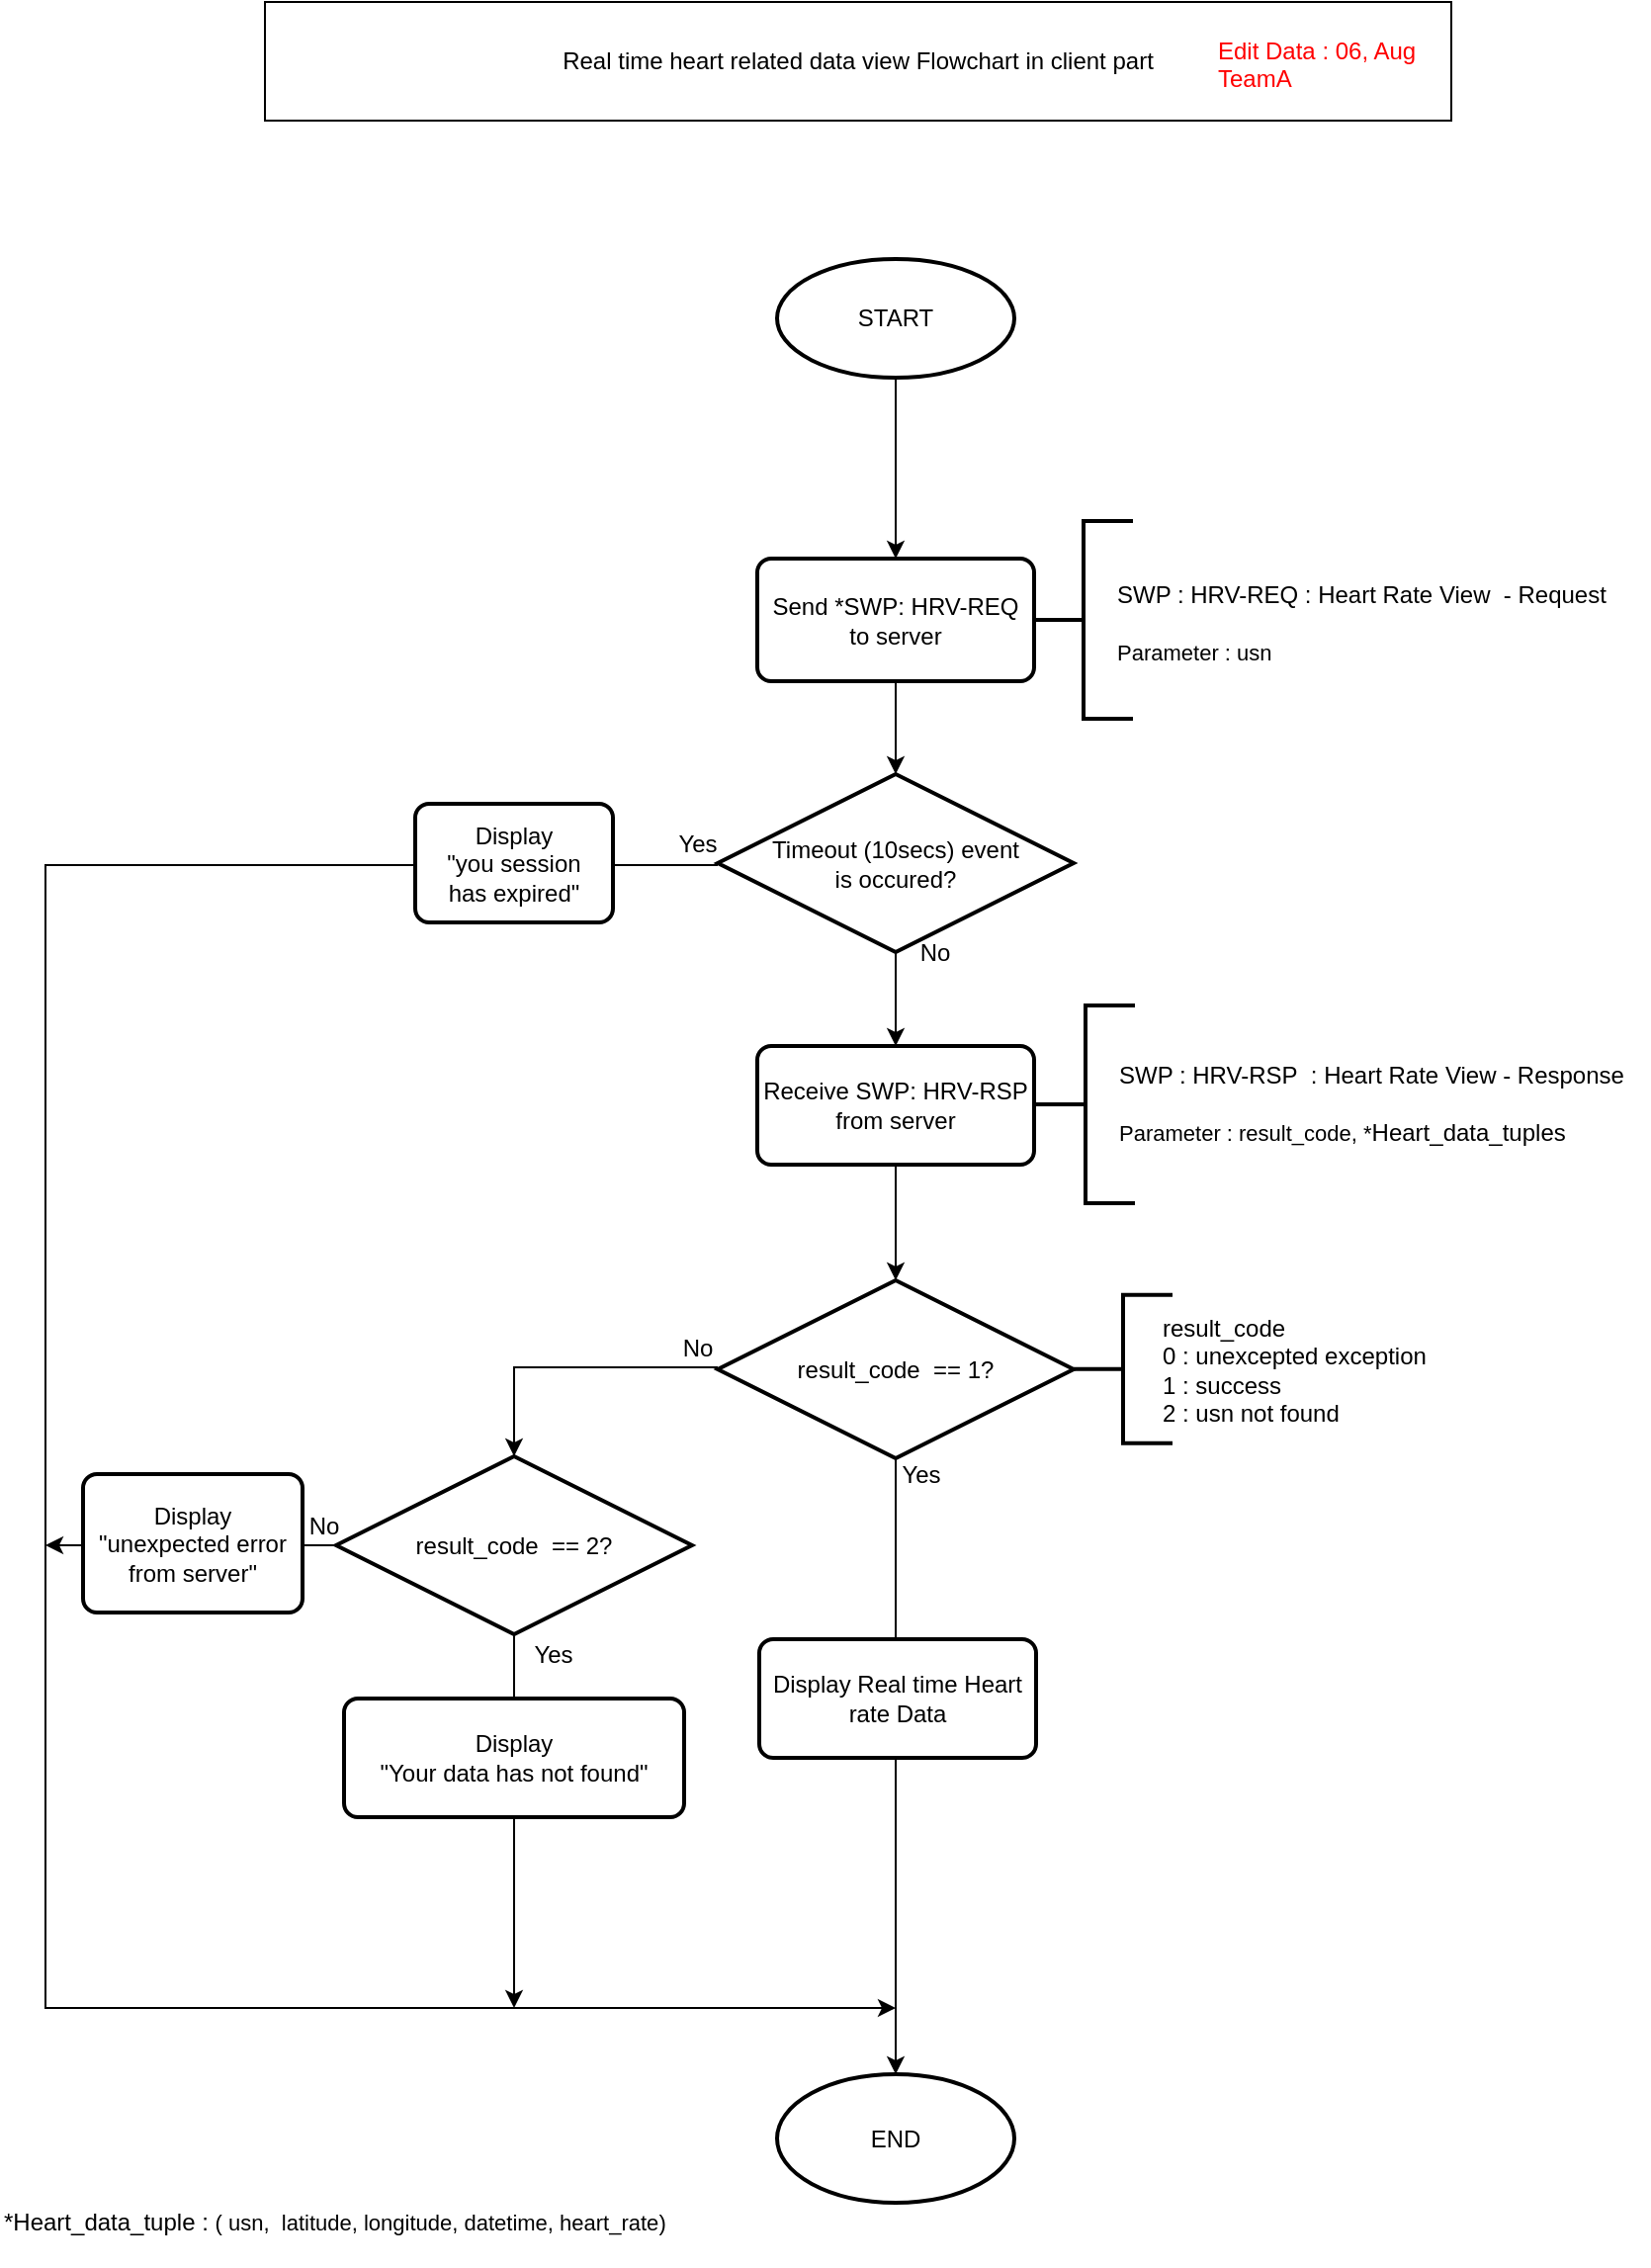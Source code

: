 <mxfile version="11.1.4" type="google"><diagram id="ia7t1oqt6BNSI22U0vGw" name="페이지-1"><mxGraphModel dx="1278" dy="3890" grid="1" gridSize="10" guides="1" tooltips="1" connect="1" arrows="1" fold="1" page="1" pageScale="1" pageWidth="1169" pageHeight="1654" math="0" shadow="0"><root><mxCell id="0"/><mxCell id="1" parent="0"/><mxCell id="wuo7K9CT6VW3bil6QfqF-33" style="edgeStyle=orthogonalEdgeStyle;rounded=0;orthogonalLoop=1;jettySize=auto;html=1;exitX=0.5;exitY=1;exitDx=0;exitDy=0;exitPerimeter=0;entryX=0.5;entryY=0;entryDx=0;entryDy=0;" parent="1" source="wuo7K9CT6VW3bil6QfqF-2" target="wuo7K9CT6VW3bil6QfqF-3" edge="1"><mxGeometry relative="1" as="geometry"/></mxCell><mxCell id="wuo7K9CT6VW3bil6QfqF-2" value="START" style="strokeWidth=2;html=1;shape=mxgraph.flowchart.start_1;whiteSpace=wrap;" parent="1" vertex="1"><mxGeometry x="549" y="-3140" width="120" height="60" as="geometry"/></mxCell><mxCell id="wuo7K9CT6VW3bil6QfqF-3" value="&lt;div&gt;Send *SWP: HRV-REQ&lt;/div&gt;&lt;div&gt;to server&lt;br&gt;&lt;/div&gt;" style="rounded=1;whiteSpace=wrap;html=1;absoluteArcSize=1;arcSize=14;strokeWidth=2;" parent="1" vertex="1"><mxGeometry x="539" y="-2988.5" width="140" height="62" as="geometry"/></mxCell><mxCell id="wuo7K9CT6VW3bil6QfqF-4" value="" style="strokeWidth=2;html=1;shape=mxgraph.flowchart.annotation_2;align=left;pointerEvents=1" parent="1" vertex="1"><mxGeometry x="679" y="-3007.5" width="50" height="100" as="geometry"/></mxCell><mxCell id="wuo7K9CT6VW3bil6QfqF-5" value="" style="edgeStyle=orthogonalEdgeStyle;rounded=0;orthogonalLoop=1;jettySize=auto;html=1;" parent="1" source="wuo7K9CT6VW3bil6QfqF-7" edge="1"><mxGeometry relative="1" as="geometry"><mxPoint x="609" y="-2255.5" as="targetPoint"/><Array as="points"><mxPoint x="179" y="-2833.5"/><mxPoint x="179" y="-2255.5"/><mxPoint x="299" y="-2255.5"/></Array></mxGeometry></mxCell><mxCell id="wuo7K9CT6VW3bil6QfqF-6" value="" style="edgeStyle=orthogonalEdgeStyle;rounded=0;orthogonalLoop=1;jettySize=auto;html=1;" parent="1" source="wuo7K9CT6VW3bil6QfqF-7" target="wuo7K9CT6VW3bil6QfqF-9" edge="1"><mxGeometry relative="1" as="geometry"/></mxCell><mxCell id="wuo7K9CT6VW3bil6QfqF-7" value="&lt;div&gt;Timeout (10secs) event &lt;br&gt;&lt;/div&gt;&lt;div&gt;is occured?&lt;br&gt;&lt;/div&gt;" style="strokeWidth=2;html=1;shape=mxgraph.flowchart.decision;whiteSpace=wrap;" parent="1" vertex="1"><mxGeometry x="519" y="-2879.5" width="180" height="90" as="geometry"/></mxCell><mxCell id="wuo7K9CT6VW3bil6QfqF-8" value="" style="edgeStyle=orthogonalEdgeStyle;rounded=0;orthogonalLoop=1;jettySize=auto;html=1;" parent="1" source="wuo7K9CT6VW3bil6QfqF-9" target="wuo7K9CT6VW3bil6QfqF-19" edge="1"><mxGeometry relative="1" as="geometry"/></mxCell><mxCell id="wuo7K9CT6VW3bil6QfqF-9" value="&lt;div&gt;Receive SWP: HRV&lt;span&gt;-RSP&lt;/span&gt;&lt;/div&gt;&lt;div&gt;from server&lt;/div&gt;" style="rounded=1;whiteSpace=wrap;html=1;absoluteArcSize=1;arcSize=14;strokeWidth=2;" parent="1" vertex="1"><mxGeometry x="539" y="-2742" width="140" height="60" as="geometry"/></mxCell><mxCell id="wuo7K9CT6VW3bil6QfqF-10" value="" style="strokeWidth=2;html=1;shape=mxgraph.flowchart.annotation_2;align=left;pointerEvents=1" parent="1" vertex="1"><mxGeometry x="680" y="-2762.5" width="50" height="100" as="geometry"/></mxCell><mxCell id="wuo7K9CT6VW3bil6QfqF-11" value="END" style="strokeWidth=2;html=1;shape=mxgraph.flowchart.start_1;whiteSpace=wrap;" parent="1" vertex="1"><mxGeometry x="549" y="-2222" width="120" height="65" as="geometry"/></mxCell><mxCell id="wuo7K9CT6VW3bil6QfqF-12" value="" style="endArrow=classic;html=1;entryX=0.5;entryY=0;entryDx=0;entryDy=0;entryPerimeter=0;exitX=0.5;exitY=1;exitDx=0;exitDy=0;" parent="1" source="wuo7K9CT6VW3bil6QfqF-3" target="wuo7K9CT6VW3bil6QfqF-7" edge="1"><mxGeometry width="50" height="50" relative="1" as="geometry"><mxPoint x="858" y="-3109.5" as="sourcePoint"/><mxPoint x="728" y="-3049.5" as="targetPoint"/></mxGeometry></mxCell><mxCell id="wuo7K9CT6VW3bil6QfqF-13" value="No" style="text;html=1;strokeColor=none;fillColor=none;align=center;verticalAlign=middle;whiteSpace=wrap;rounded=0;" parent="1" vertex="1"><mxGeometry x="609" y="-2799.5" width="40" height="20" as="geometry"/></mxCell><mxCell id="wuo7K9CT6VW3bil6QfqF-14" value="Yes" style="text;html=1;strokeColor=none;fillColor=none;align=center;verticalAlign=middle;whiteSpace=wrap;rounded=0;" parent="1" vertex="1"><mxGeometry x="489" y="-2854.5" width="40" height="20" as="geometry"/></mxCell><mxCell id="wuo7K9CT6VW3bil6QfqF-15" value="SWP : HRV-REQ : Heart Rate View&amp;nbsp; - Request&lt;br&gt;&lt;span style=&quot;font-size: 11px ; text-align: center ; white-space: normal&quot;&gt;&lt;br&gt;Parameter : usn&lt;/span&gt;&lt;br&gt;&lt;div&gt;&lt;br&gt;&lt;/div&gt;" style="text;html=1;resizable=0;points=[];autosize=1;align=left;verticalAlign=top;spacingTop=-4;" parent="1" vertex="1"><mxGeometry x="719" y="-2980.5" width="260" height="60" as="geometry"/></mxCell><mxCell id="wuo7K9CT6VW3bil6QfqF-16" value="SWP : HRV-RSP&amp;nbsp; : Heart Rate View&amp;nbsp;- Response&lt;br&gt;&lt;br&gt;&lt;span style=&quot;font-size: 11px ; text-align: center ; white-space: normal&quot;&gt;Parameter : result_code, *&lt;/span&gt;Heart_data_tuples&amp;nbsp;&lt;br&gt;&lt;div&gt;&lt;br&gt;&lt;/div&gt;&lt;div&gt;&lt;br&gt;&lt;/div&gt;" style="text;html=1;resizable=0;points=[];autosize=1;align=left;verticalAlign=top;spacingTop=-4;" parent="1" vertex="1"><mxGeometry x="720" y="-2737.5" width="270" height="70" as="geometry"/></mxCell><mxCell id="wuo7K9CT6VW3bil6QfqF-18" value="" style="edgeStyle=orthogonalEdgeStyle;rounded=0;orthogonalLoop=1;jettySize=auto;html=1;" parent="1" source="wuo7K9CT6VW3bil6QfqF-19" target="wuo7K9CT6VW3bil6QfqF-11" edge="1"><mxGeometry relative="1" as="geometry"/></mxCell><mxCell id="wuo7K9CT6VW3bil6QfqF-19" value="result_code&amp;nbsp;&amp;nbsp;== 1?" style="strokeWidth=2;html=1;shape=mxgraph.flowchart.decision;whiteSpace=wrap;" parent="1" vertex="1"><mxGeometry x="519" y="-2623.5" width="180" height="90" as="geometry"/></mxCell><mxCell id="wuo7K9CT6VW3bil6QfqF-21" value="&lt;div&gt;Display&lt;/div&gt;&lt;div&gt; &quot;you session &lt;br&gt;&lt;/div&gt;&lt;div&gt;has expired&quot;&lt;br&gt;&lt;/div&gt;" style="rounded=1;whiteSpace=wrap;html=1;absoluteArcSize=1;arcSize=14;strokeWidth=2;" parent="1" vertex="1"><mxGeometry x="366" y="-2864.5" width="100" height="60" as="geometry"/></mxCell><mxCell id="wuo7K9CT6VW3bil6QfqF-22" value="" style="group" parent="1" vertex="1" connectable="0"><mxGeometry x="290" y="-3270" width="600" height="60" as="geometry"/></mxCell><mxCell id="wuo7K9CT6VW3bil6QfqF-23" value="Real time heart related data view Flowchart in client part" style="rounded=0;whiteSpace=wrap;html=1;" parent="wuo7K9CT6VW3bil6QfqF-22" vertex="1"><mxGeometry width="600" height="60" as="geometry"/></mxCell><mxCell id="wuo7K9CT6VW3bil6QfqF-24" value="&lt;div&gt;&lt;span&gt;Edit Data : 06, Aug&lt;/span&gt;&lt;/div&gt;&lt;div&gt;&lt;span&gt;TeamA&lt;/span&gt;&lt;/div&gt;" style="text;html=1;resizable=0;points=[];autosize=1;align=left;verticalAlign=top;spacingTop=-4;fontStyle=0;fontColor=#FF0000;" parent="wuo7K9CT6VW3bil6QfqF-22" vertex="1"><mxGeometry x="480" y="15" width="110" height="30" as="geometry"/></mxCell><mxCell id="wuo7K9CT6VW3bil6QfqF-34" value="&lt;div&gt;Display Real time Heart rate Data&lt;/div&gt;" style="rounded=1;whiteSpace=wrap;html=1;absoluteArcSize=1;arcSize=14;strokeWidth=2;" parent="1" vertex="1"><mxGeometry x="540" y="-2442" width="140" height="60" as="geometry"/></mxCell><mxCell id="3VJbSKLQad4ncvA7cyym-1" value="" style="edgeStyle=orthogonalEdgeStyle;rounded=0;orthogonalLoop=1;jettySize=auto;html=1;entryX=0.5;entryY=0;entryDx=0;entryDy=0;entryPerimeter=0;exitX=0;exitY=0.5;exitDx=0;exitDy=0;exitPerimeter=0;" parent="1" target="3VJbSKLQad4ncvA7cyym-4" edge="1"><mxGeometry relative="1" as="geometry"><mxPoint x="519" y="-2579.5" as="sourcePoint"/><mxPoint x="399" y="-2579.5" as="targetPoint"/><Array as="points"><mxPoint x="416" y="-2579"/></Array></mxGeometry></mxCell><mxCell id="3VJbSKLQad4ncvA7cyym-2" value="No" style="text;html=1;strokeColor=none;fillColor=none;align=center;verticalAlign=middle;whiteSpace=wrap;rounded=0;" parent="1" vertex="1"><mxGeometry x="489" y="-2599.5" width="40" height="20" as="geometry"/></mxCell><mxCell id="3VJbSKLQad4ncvA7cyym-3" value="" style="edgeStyle=orthogonalEdgeStyle;rounded=0;orthogonalLoop=1;jettySize=auto;html=1;" parent="1" source="3VJbSKLQad4ncvA7cyym-4" edge="1"><mxGeometry relative="1" as="geometry"><mxPoint x="179" y="-2489.5" as="targetPoint"/><Array as="points"><mxPoint x="189" y="-2489.5"/></Array></mxGeometry></mxCell><mxCell id="3VJbSKLQad4ncvA7cyym-9" value="" style="edgeStyle=orthogonalEdgeStyle;rounded=0;orthogonalLoop=1;jettySize=auto;html=1;" parent="1" source="3VJbSKLQad4ncvA7cyym-4" edge="1"><mxGeometry relative="1" as="geometry"><mxPoint x="416" y="-2255.5" as="targetPoint"/></mxGeometry></mxCell><mxCell id="3VJbSKLQad4ncvA7cyym-4" value="result_code&amp;nbsp;&amp;nbsp;== 2?" style="strokeWidth=2;html=1;shape=mxgraph.flowchart.decision;whiteSpace=wrap;" parent="1" vertex="1"><mxGeometry x="326" y="-2534.5" width="180" height="90" as="geometry"/></mxCell><mxCell id="3VJbSKLQad4ncvA7cyym-6" value="&lt;div&gt;Display &lt;br&gt;&lt;/div&gt;&lt;div&gt;&quot;Your data has not found&quot;&lt;br&gt;&lt;/div&gt;" style="rounded=1;whiteSpace=wrap;html=1;absoluteArcSize=1;arcSize=14;strokeWidth=2;" parent="1" vertex="1"><mxGeometry x="330" y="-2412" width="172" height="60" as="geometry"/></mxCell><mxCell id="3VJbSKLQad4ncvA7cyym-7" value="&lt;div&gt;Display&lt;/div&gt;&lt;div&gt;&quot;unexpected error from server&quot;&lt;/div&gt;" style="rounded=1;whiteSpace=wrap;html=1;absoluteArcSize=1;arcSize=14;strokeWidth=2;" parent="1" vertex="1"><mxGeometry x="198" y="-2525.5" width="111" height="70" as="geometry"/></mxCell><mxCell id="3VJbSKLQad4ncvA7cyym-11" value="Yes" style="text;html=1;strokeColor=none;fillColor=none;align=center;verticalAlign=middle;whiteSpace=wrap;rounded=0;" parent="1" vertex="1"><mxGeometry x="602" y="-2535.5" width="40" height="20" as="geometry"/></mxCell><mxCell id="3VJbSKLQad4ncvA7cyym-14" value="Yes" style="text;html=1;strokeColor=none;fillColor=none;align=center;verticalAlign=middle;whiteSpace=wrap;rounded=0;" parent="1" vertex="1"><mxGeometry x="416" y="-2444.5" width="40" height="20" as="geometry"/></mxCell><mxCell id="3VJbSKLQad4ncvA7cyym-15" value="No" style="text;html=1;strokeColor=none;fillColor=none;align=center;verticalAlign=middle;whiteSpace=wrap;rounded=0;" parent="1" vertex="1"><mxGeometry x="300" y="-2509.5" width="40" height="20" as="geometry"/></mxCell><mxCell id="ne0yMS5dmmVgzBFa4Pdq-1" value="" style="strokeWidth=2;html=1;shape=mxgraph.flowchart.annotation_2;align=left;pointerEvents=1" parent="1" vertex="1"><mxGeometry x="699" y="-2616.1" width="50" height="75" as="geometry"/></mxCell><mxCell id="ne0yMS5dmmVgzBFa4Pdq-2" value="result_code&lt;br&gt;0 : unexcepted exception&lt;br&gt;1 : success&lt;br&gt;2 : usn not found" style="text;html=1;strokeColor=none;fillColor=none;align=left;verticalAlign=middle;whiteSpace=wrap;rounded=0;" parent="1" vertex="1"><mxGeometry x="742" y="-2604.5" width="166" height="52" as="geometry"/></mxCell><mxCell id="FJUbMKbPmlkV9GmLB5AR-1" value="*Heart_data_tuple :&amp;nbsp;&lt;span style=&quot;font-size: 11px&quot;&gt;(&lt;/span&gt;&lt;span style=&quot;font-size: 11px&quot;&gt;&amp;nbsp;usn,&amp;nbsp; latitude, longitude, datetime, heart_rate&lt;/span&gt;&lt;span style=&quot;font-size: 11px&quot;&gt;)&lt;/span&gt;&lt;span style=&quot;font-size: 11px&quot;&gt;&lt;/span&gt;&lt;div&gt;&lt;br&gt;&lt;/div&gt;" style="text;html=1;resizable=0;points=[];autosize=1;align=left;verticalAlign=top;spacingTop=-4;" vertex="1" parent="1"><mxGeometry x="156" y="-2157" width="350" height="30" as="geometry"/></mxCell></root></mxGraphModel></diagram></mxfile>